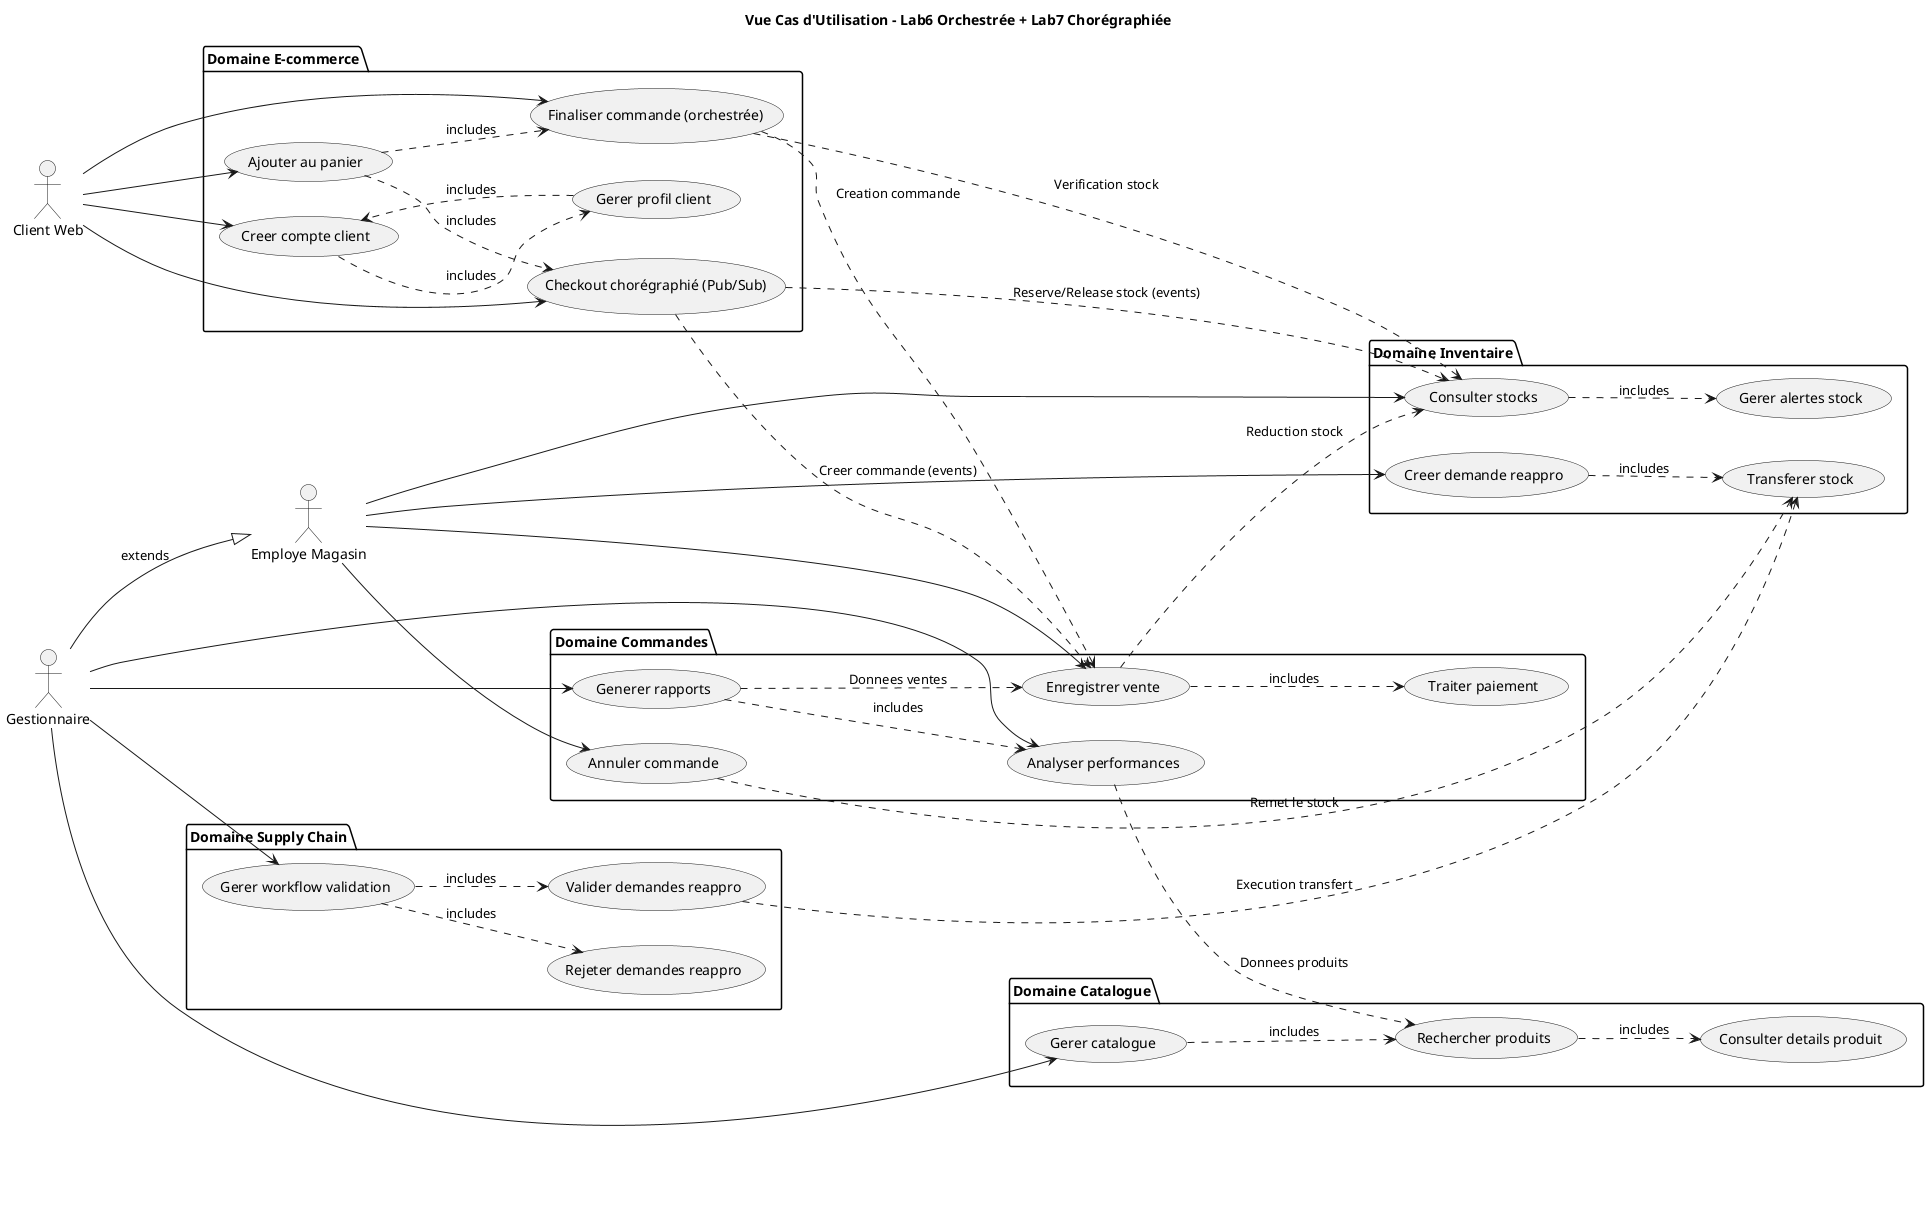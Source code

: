 @startuml scenarios

title Vue Cas d'Utilisation - Lab6 Orchestrée + Lab7 Chorégraphiée

left to right direction

' Acteurs principaux
actor "Client Web" as WebClient
actor "Employe Magasin" as StoreEmployee
actor "Gestionnaire" as Admin

' Héritage des rôles
Admin --|> StoreEmployee : extends

' Domaine Catalogue (service-catalogue)
package "Domaine Catalogue" {
    usecase "Rechercher produits" as UC01
    usecase "Consulter details produit" as UC02
    usecase "Gerer catalogue" as UC03
    
    UC01 ..> UC02 : includes
    UC03 ..> UC01 : includes
}

' Domaine Inventaire (service-inventaire)
package "Domaine Inventaire" {
    usecase "Consulter stocks" as UC04
    usecase "Creer demande reappro" as UC05
    usecase "Transferer stock" as UC06
    usecase "Gerer alertes stock" as UC07
    
    UC04 ..> UC07 : includes
    UC05 ..> UC06 : includes
}

' Domaine Commandes (service-commandes)
package "Domaine Commandes" {
    usecase "Enregistrer vente" as UC08
    usecase "Traiter paiement" as UC09
    usecase "Generer rapports" as UC10
    usecase "Analyser performances" as UC11
    usecase "Annuler commande" as UC20
    UC08 ..> UC09 : includes
    UC10 ..> UC11 : includes
}

' Domaine Supply Chain (service-supply-chain)
package "Domaine Supply Chain" {
    usecase "Valider demandes reappro" as UC12
    usecase "Gerer workflow validation" as UC14
    usecase "Rejeter demandes reappro" as UC19
    UC14 ..> UC19 : includes
    UC14 ..> UC12 : includes
}

' Domaine E-commerce (service-ecommerce)
package "Domaine E-commerce" {
    usecase "Creer compte client" as UC15
    usecase "Ajouter au panier" as UC16
    usecase "Finaliser commande (orchestrée)" as UC17
    usecase "Checkout chorégraphié (Pub/Sub)" as UC21
    usecase "Gerer profil client" as UC18
    
    UC15 ..> UC18 : includes
    UC16 ..> UC17 : includes
    UC16 ..> UC21 : includes
    UC18 ..> UC15 : includes
}

' Relations acteurs - cas d'utilisation

' Client Web (E-commerce)
WebClient --> UC15
WebClient --> UC16
WebClient --> UC17
WebClient --> UC21

' Employe Magasin (droits de base)
StoreEmployee --> UC04
StoreEmployee --> UC05
StoreEmployee --> UC08
StoreEmployee --> UC20

' Gestionnaire/Admin (hérite des droits employé + droits supplémentaires)
Admin --> UC03
Admin --> UC10
Admin --> UC11
Admin --> UC14

' Relations inter-domaines critiques (HTTP & Events)
UC08 ..> UC04 : Reduction stock
UC17 ..> UC04 : Verification stock
UC17 ..> UC08 : Creation commande
UC21 ..> UC04 : Reserve/Release stock (events)
UC21 ..> UC08 : Creer commande (events)
UC12 ..> UC06 : Execution transfert
UC10 ..> UC08 : Donnees ventes
UC11 ..> UC01 : Donnees produits
UC20 ..> UC06 : Remet le stock 
@enduml
